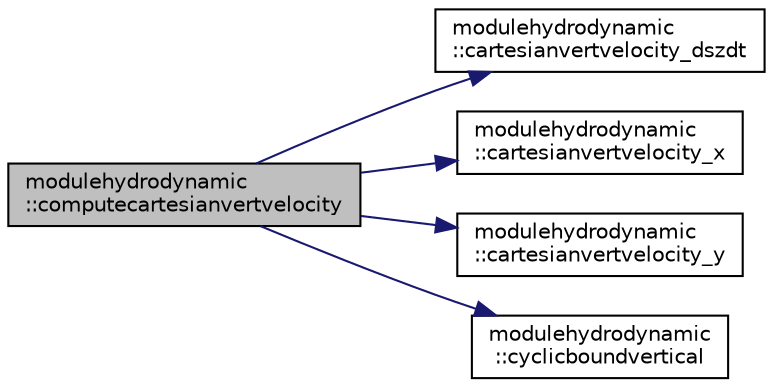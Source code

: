 digraph "modulehydrodynamic::computecartesianvertvelocity"
{
 // LATEX_PDF_SIZE
  edge [fontname="Helvetica",fontsize="10",labelfontname="Helvetica",labelfontsize="10"];
  node [fontname="Helvetica",fontsize="10",shape=record];
  rankdir="LR";
  Node1 [label="modulehydrodynamic\l::computecartesianvertvelocity",height=0.2,width=0.4,color="black", fillcolor="grey75", style="filled", fontcolor="black",tooltip="computes vertical velocity"];
  Node1 -> Node2 [color="midnightblue",fontsize="10",style="solid"];
  Node2 [label="modulehydrodynamic\l::cartesianvertvelocity_dszdt",height=0.2,width=0.4,color="black", fillcolor="white", style="filled",URL="$namespacemodulehydrodynamic.html#a9772161971692ce08d19cef91a386fac",tooltip=" "];
  Node1 -> Node3 [color="midnightblue",fontsize="10",style="solid"];
  Node3 [label="modulehydrodynamic\l::cartesianvertvelocity_x",height=0.2,width=0.4,color="black", fillcolor="white", style="filled",URL="$namespacemodulehydrodynamic.html#a8aba05fac18e37da17d46c814637d76d",tooltip=" "];
  Node1 -> Node4 [color="midnightblue",fontsize="10",style="solid"];
  Node4 [label="modulehydrodynamic\l::cartesianvertvelocity_y",height=0.2,width=0.4,color="black", fillcolor="white", style="filled",URL="$namespacemodulehydrodynamic.html#a83c5705b82e5071e7dfac5932e8df600",tooltip=" "];
  Node1 -> Node5 [color="midnightblue",fontsize="10",style="solid"];
  Node5 [label="modulehydrodynamic\l::cyclicboundvertical",height=0.2,width=0.4,color="black", fillcolor="white", style="filled",URL="$namespacemodulehydrodynamic.html#a700b6b9b38f8b3e2c1a84293c349c18a",tooltip=" "];
}
